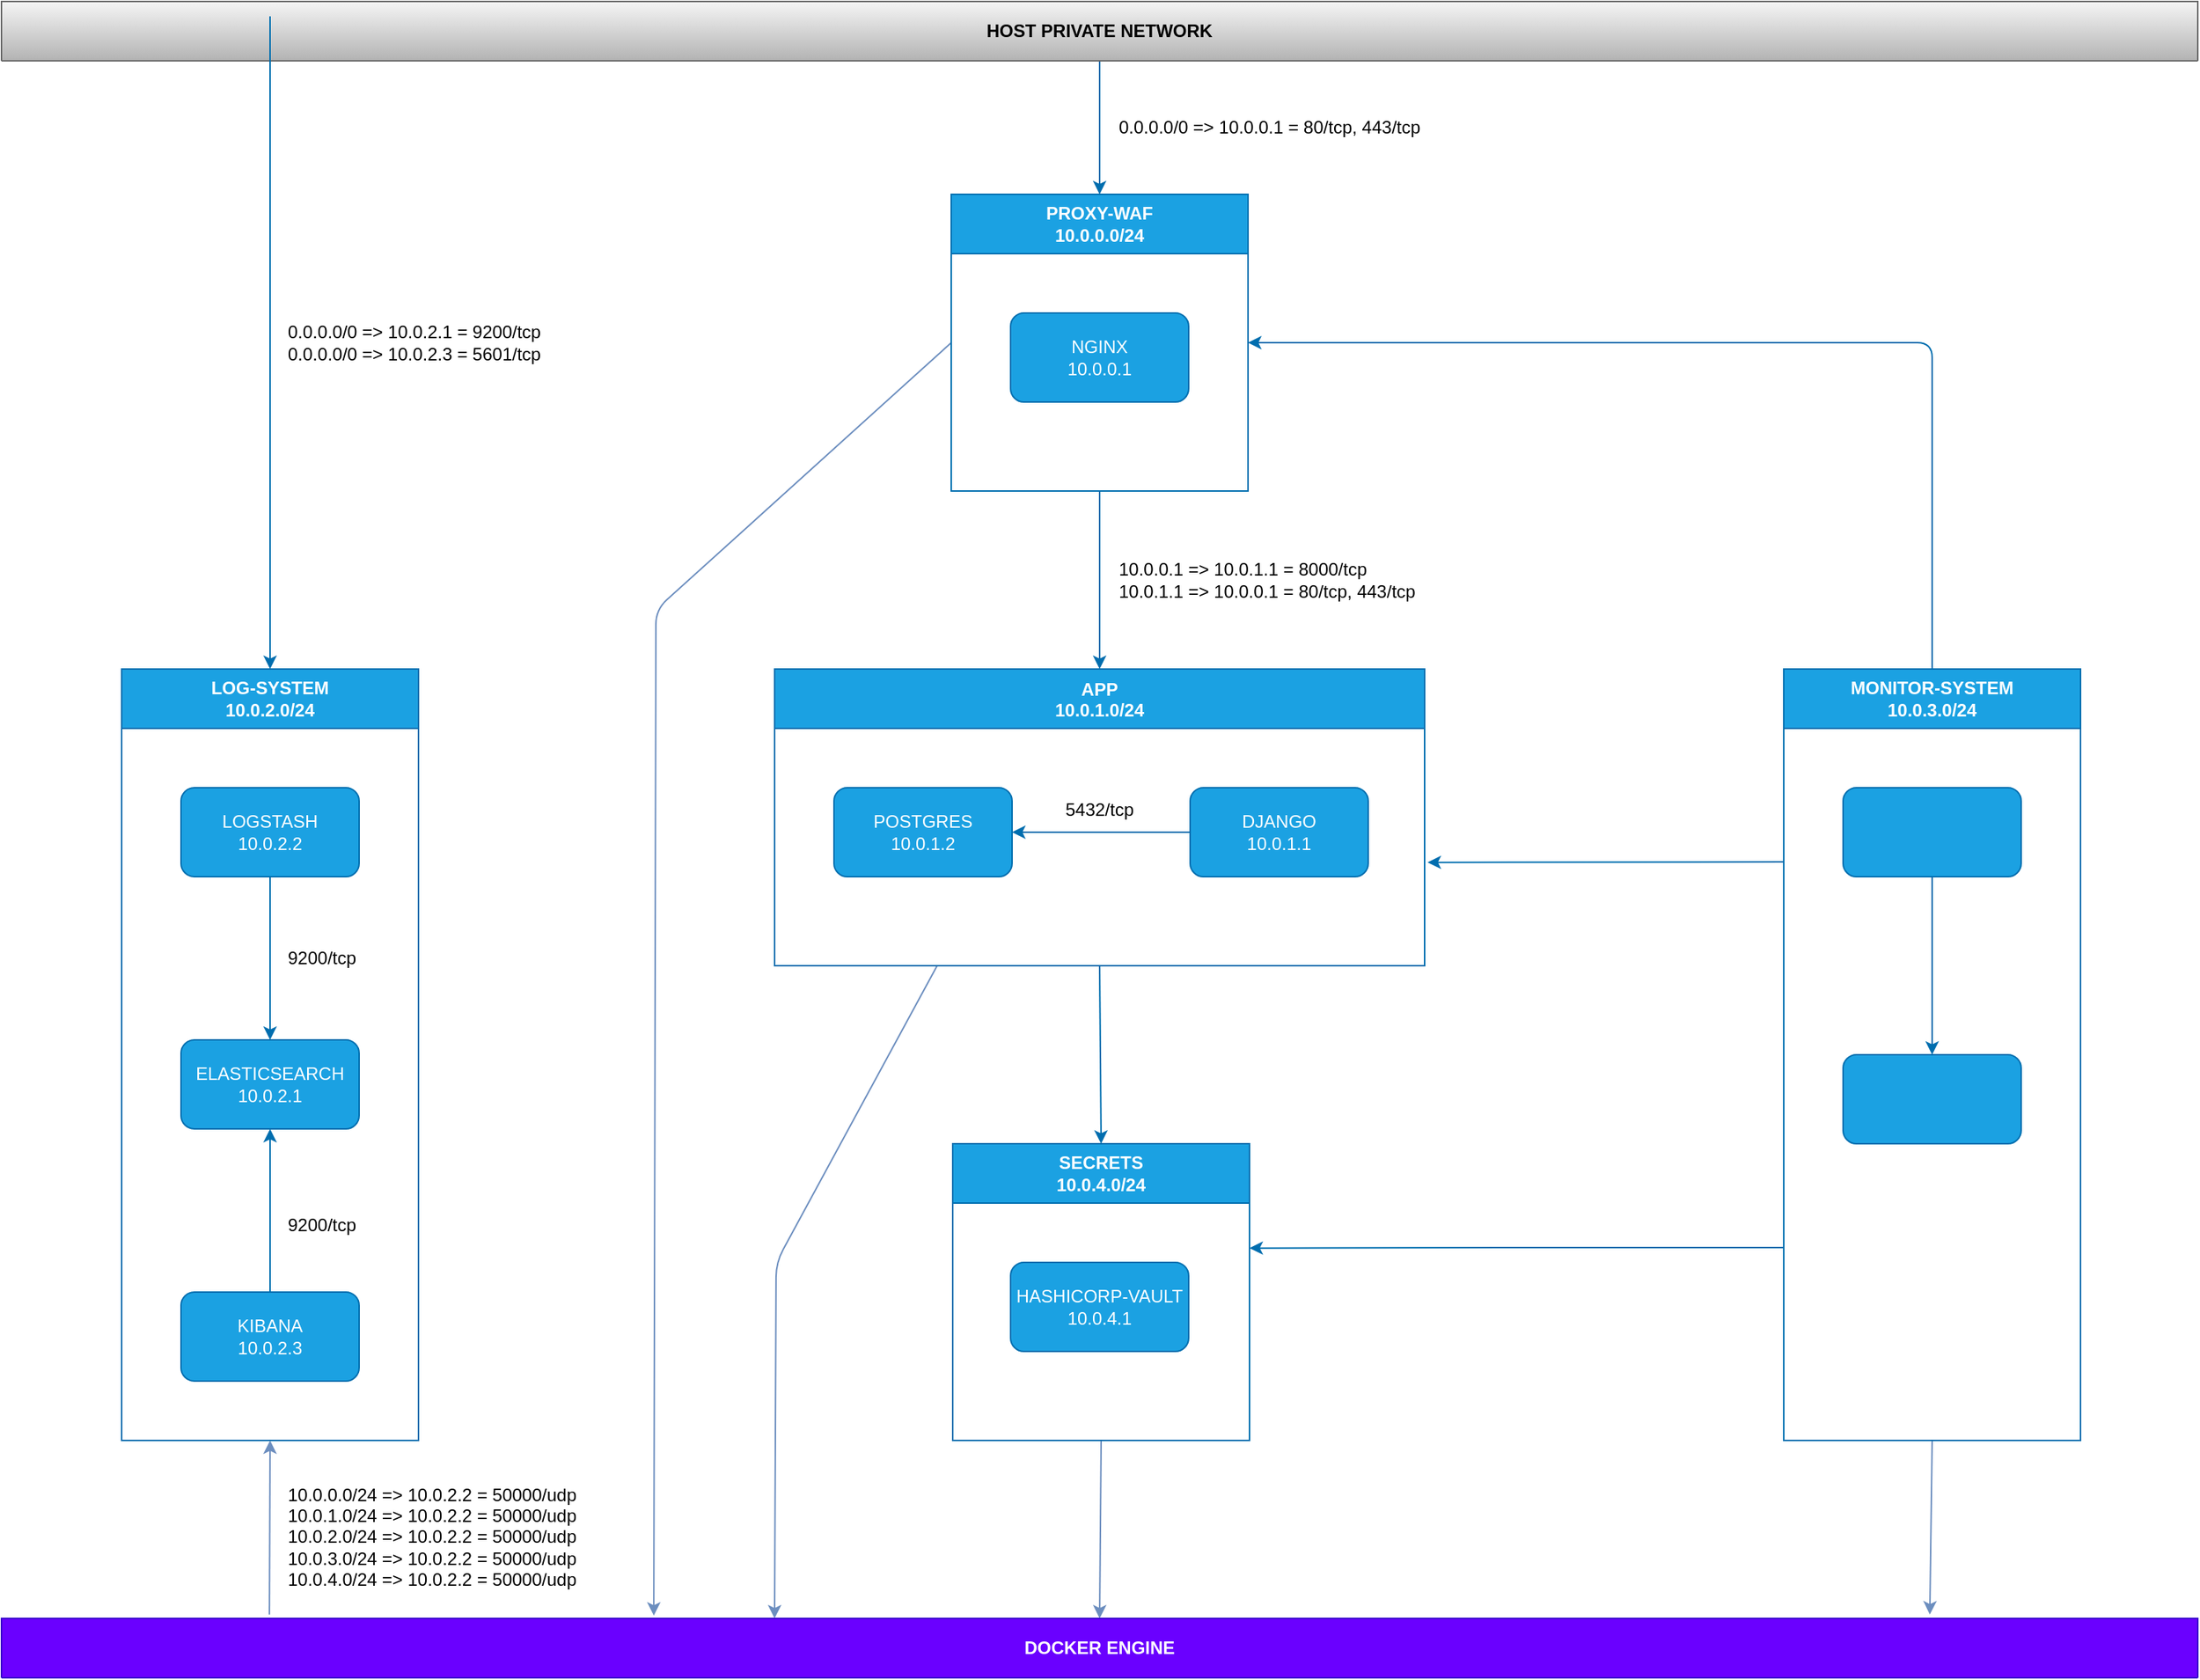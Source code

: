 <mxfile>
    <diagram id="2Z_CETV6rpszF2AJH84o" name="Page-1">
        <mxGraphModel dx="1849" dy="1428" grid="1" gridSize="10" guides="1" tooltips="1" connect="1" arrows="1" fold="1" page="0" pageScale="1" pageWidth="850" pageHeight="1100" math="0" shadow="0">
            <root>
                <mxCell id="0"/>
                <mxCell id="1" parent="0"/>
                <mxCell id="32" style="edgeStyle=none;html=1;exitX=0.5;exitY=1;exitDx=0;exitDy=0;fontColor=#262626;fillColor=#1ba1e2;strokeColor=#006EAF;entryX=0.5;entryY=0;entryDx=0;entryDy=0;" parent="1" source="33" target="12" edge="1">
                    <mxGeometry relative="1" as="geometry">
                        <mxPoint x="510" y="390" as="targetPoint"/>
                    </mxGeometry>
                </mxCell>
                <mxCell id="41" style="edgeStyle=none;html=1;exitX=0.5;exitY=1;exitDx=0;exitDy=0;entryX=0.5;entryY=0;entryDx=0;entryDy=0;fillColor=#1ba1e2;strokeColor=#006EAF;" parent="1" source="12" target="38" edge="1">
                    <mxGeometry relative="1" as="geometry"/>
                </mxCell>
                <mxCell id="79" style="edgeStyle=none;html=1;exitX=0.25;exitY=1;exitDx=0;exitDy=0;fillColor=#dae8fc;strokeColor=#6c8ebf;entryX=0.352;entryY=0;entryDx=0;entryDy=0;entryPerimeter=0;" parent="1" source="12" target="77" edge="1">
                    <mxGeometry relative="1" as="geometry">
                        <Array as="points">
                            <mxPoint x="201" y="800"/>
                        </Array>
                        <mxPoint x="201" y="1080" as="targetPoint"/>
                    </mxGeometry>
                </mxCell>
                <mxCell id="12" value="APP&#10;10.0.1.0/24" style="swimlane;startSize=40;swimlaneFillColor=none;rounded=0;glass=0;shadow=0;swimlaneLine=1;fillColor=#1ba1e2;strokeColor=#006EAF;fontColor=#ffffff;" parent="1" vertex="1">
                    <mxGeometry x="200" y="400" width="438" height="200" as="geometry">
                        <mxRectangle x="320" y="320" width="50" height="40" as="alternateBounds"/>
                    </mxGeometry>
                </mxCell>
                <mxCell id="15" value="POSTGRES&lt;br&gt;10.0.1.2" style="rounded=1;whiteSpace=wrap;html=1;fillColor=#1ba1e2;fontColor=#ffffff;strokeColor=#006EAF;" parent="12" vertex="1">
                    <mxGeometry x="40" y="80" width="120" height="60" as="geometry"/>
                </mxCell>
                <mxCell id="20" style="edgeStyle=none;html=1;exitX=0;exitY=0.5;exitDx=0;exitDy=0;entryX=1;entryY=0.5;entryDx=0;entryDy=0;fillColor=#1ba1e2;strokeColor=#006EAF;" parent="12" source="16" target="15" edge="1">
                    <mxGeometry relative="1" as="geometry"/>
                </mxCell>
                <mxCell id="16" value="DJANGO&lt;br&gt;10.0.1.1" style="rounded=1;whiteSpace=wrap;html=1;shadow=0;fillColor=#1ba1e2;fontColor=#ffffff;strokeColor=#006EAF;" parent="12" vertex="1">
                    <mxGeometry x="280" y="80" width="120" height="60" as="geometry"/>
                </mxCell>
                <mxCell id="22" value="5432/tcp" style="text;html=1;strokeColor=none;fillColor=none;align=center;verticalAlign=middle;whiteSpace=wrap;rounded=0;" parent="12" vertex="1">
                    <mxGeometry x="189" y="80" width="60" height="30" as="geometry"/>
                </mxCell>
                <mxCell id="28" value="10.0.0.1 =&amp;gt; 10.0.1.1 = 8000/tcp&lt;br&gt;10.0.1.1 =&amp;gt; 10.0.0.1 = 80/tcp, 443/tcp" style="text;html=1;align=left;verticalAlign=middle;resizable=0;points=[];autosize=1;strokeColor=none;fillColor=none;" parent="1" vertex="1">
                    <mxGeometry x="430" y="320" width="220" height="40" as="geometry"/>
                </mxCell>
                <mxCell id="80" style="edgeStyle=none;html=1;exitX=0;exitY=0.5;exitDx=0;exitDy=0;entryX=0.297;entryY=-0.048;entryDx=0;entryDy=0;fillColor=#dae8fc;strokeColor=#6c8ebf;entryPerimeter=0;" parent="1" source="33" target="77" edge="1">
                    <mxGeometry relative="1" as="geometry">
                        <Array as="points">
                            <mxPoint x="120" y="360"/>
                        </Array>
                    </mxGeometry>
                </mxCell>
                <mxCell id="33" value="PROXY-WAF&lt;br&gt;10.0.0.0/24" style="swimlane;whiteSpace=wrap;html=1;fillColor=#1ba1e2;strokeColor=#006EAF;fontColor=#ffffff;startSize=40;" parent="1" vertex="1">
                    <mxGeometry x="319" y="80" width="200" height="200" as="geometry"/>
                </mxCell>
                <mxCell id="9" value="NGINX&lt;br&gt;10.0.0.1" style="rounded=1;whiteSpace=wrap;html=1;fillColor=#1ba1e2;fontColor=#ffffff;strokeColor=#006EAF;" parent="33" vertex="1">
                    <mxGeometry x="40" y="80" width="120" height="60" as="geometry"/>
                </mxCell>
                <mxCell id="37" style="edgeStyle=none;html=1;exitX=0.5;exitY=1;exitDx=0;exitDy=0;entryX=0.5;entryY=0;entryDx=0;entryDy=0;fillColor=#1ba1e2;strokeColor=#006EAF;" parent="1" source="34" target="33" edge="1">
                    <mxGeometry relative="1" as="geometry"/>
                </mxCell>
                <mxCell id="34" value="HOST PRIVATE NETWORK" style="swimlane;whiteSpace=wrap;html=1;startSize=40;fillColor=#f5f5f5;gradientColor=#b3b3b3;strokeColor=#666666;" parent="1" vertex="1">
                    <mxGeometry x="-321" y="-50" width="1480" height="40" as="geometry"/>
                </mxCell>
                <mxCell id="81" style="edgeStyle=none;html=1;exitX=0.5;exitY=1;exitDx=0;exitDy=0;entryX=0.5;entryY=0;entryDx=0;entryDy=0;fillColor=#dae8fc;strokeColor=#6c8ebf;" parent="1" source="38" target="77" edge="1">
                    <mxGeometry relative="1" as="geometry"/>
                </mxCell>
                <mxCell id="38" value="SECRETS&lt;br&gt;10.0.4.0/24" style="swimlane;whiteSpace=wrap;html=1;startSize=40;fillColor=#1ba1e2;fontColor=#ffffff;strokeColor=#006EAF;" parent="1" vertex="1">
                    <mxGeometry x="320" y="720" width="200" height="200" as="geometry"/>
                </mxCell>
                <mxCell id="40" value="HASHICORP-VAULT&lt;br&gt;10.0.4.1" style="rounded=1;whiteSpace=wrap;html=1;fillColor=#1ba1e2;strokeColor=#006EAF;fontColor=#ffffff;" parent="38" vertex="1">
                    <mxGeometry x="39" y="80" width="120" height="60" as="geometry"/>
                </mxCell>
                <mxCell id="82" style="edgeStyle=none;html=1;exitX=0.5;exitY=1;exitDx=0;exitDy=0;entryX=0.878;entryY=-0.066;entryDx=0;entryDy=0;entryPerimeter=0;fillColor=#dae8fc;strokeColor=#6c8ebf;" parent="1" source="43" target="77" edge="1">
                    <mxGeometry relative="1" as="geometry"/>
                </mxCell>
                <mxCell id="86" style="edgeStyle=none;html=1;exitX=0.5;exitY=0;exitDx=0;exitDy=0;entryX=1;entryY=0.5;entryDx=0;entryDy=0;fillColor=#1ba1e2;strokeColor=#006EAF;" parent="1" source="43" target="33" edge="1">
                    <mxGeometry relative="1" as="geometry">
                        <Array as="points">
                            <mxPoint x="980" y="180"/>
                        </Array>
                    </mxGeometry>
                </mxCell>
                <mxCell id="87" style="edgeStyle=none;html=1;exitX=0;exitY=0.75;exitDx=0;exitDy=0;fillColor=#1ba1e2;strokeColor=#006EAF;" parent="1" source="43" edge="1">
                    <mxGeometry relative="1" as="geometry">
                        <mxPoint x="520" y="790.333" as="targetPoint"/>
                        <Array as="points">
                            <mxPoint x="700" y="790"/>
                        </Array>
                    </mxGeometry>
                </mxCell>
                <mxCell id="88" style="edgeStyle=none;html=1;exitX=0;exitY=0.25;exitDx=0;exitDy=0;fillColor=#1ba1e2;strokeColor=#006EAF;" parent="1" source="43" edge="1">
                    <mxGeometry relative="1" as="geometry">
                        <mxPoint x="640" y="530.333" as="targetPoint"/>
                    </mxGeometry>
                </mxCell>
                <mxCell id="43" value="MONITOR-SYSTEM&lt;br&gt;10.0.3.0/24" style="swimlane;whiteSpace=wrap;html=1;startSize=40;fillColor=#1ba1e2;fontColor=#ffffff;strokeColor=#006EAF;" parent="1" vertex="1">
                    <mxGeometry x="880" y="400" width="200" height="520" as="geometry"/>
                </mxCell>
                <mxCell id="54" value="" style="edgeStyle=none;html=1;fillColor=#1ba1e2;strokeColor=#006EAF;" parent="43" source="52" target="53" edge="1">
                    <mxGeometry relative="1" as="geometry"/>
                </mxCell>
                <mxCell id="52" value="" style="rounded=1;whiteSpace=wrap;html=1;fillColor=#1ba1e2;fontColor=#ffffff;strokeColor=#006EAF;" parent="43" vertex="1">
                    <mxGeometry x="40" y="80" width="120" height="60" as="geometry"/>
                </mxCell>
                <mxCell id="53" value="" style="rounded=1;whiteSpace=wrap;html=1;fillColor=#1ba1e2;fontColor=#ffffff;strokeColor=#006EAF;" parent="43" vertex="1">
                    <mxGeometry x="40" y="260" width="120" height="60" as="geometry"/>
                </mxCell>
                <mxCell id="55" style="edgeStyle=none;html=1;entryX=0.5;entryY=0;entryDx=0;entryDy=0;fillColor=#1ba1e2;strokeColor=#006EAF;" parent="1" target="44" edge="1">
                    <mxGeometry relative="1" as="geometry">
                        <mxPoint x="-140" y="-30" as="targetPoint"/>
                        <mxPoint x="-140" y="-40" as="sourcePoint"/>
                    </mxGeometry>
                </mxCell>
                <mxCell id="44" value="LOG-SYSTEM&lt;br&gt;10.0.2.0/24" style="swimlane;whiteSpace=wrap;html=1;startSize=40;fillColor=#1ba1e2;fontColor=#ffffff;strokeColor=#006EAF;" parent="1" vertex="1">
                    <mxGeometry x="-240" y="400" width="200" height="520" as="geometry"/>
                </mxCell>
                <mxCell id="46" value="ELASTICSEARCH&lt;br&gt;10.0.2.1" style="rounded=1;whiteSpace=wrap;html=1;fillColor=#1ba1e2;fontColor=#ffffff;strokeColor=#006EAF;" parent="44" vertex="1">
                    <mxGeometry x="40" y="250" width="120" height="60" as="geometry"/>
                </mxCell>
                <mxCell id="70" style="edgeStyle=none;html=1;entryX=0.5;entryY=0;entryDx=0;entryDy=0;fillColor=#1ba1e2;strokeColor=#006EAF;" parent="44" source="48" target="46" edge="1">
                    <mxGeometry relative="1" as="geometry"/>
                </mxCell>
                <mxCell id="48" value="LOGSTASH&lt;br&gt;10.0.2.2" style="rounded=1;whiteSpace=wrap;html=1;fillColor=#1ba1e2;fontColor=#ffffff;strokeColor=#006EAF;" parent="44" vertex="1">
                    <mxGeometry x="40" y="80" width="120" height="60" as="geometry"/>
                </mxCell>
                <mxCell id="67" style="edgeStyle=none;html=1;exitX=0.5;exitY=0;exitDx=0;exitDy=0;entryX=0.5;entryY=1;entryDx=0;entryDy=0;fillColor=#1ba1e2;strokeColor=#006EAF;" parent="44" source="50" target="46" edge="1">
                    <mxGeometry relative="1" as="geometry"/>
                </mxCell>
                <mxCell id="50" value="KIBANA&lt;br&gt;10.0.2.3" style="rounded=1;whiteSpace=wrap;html=1;fillColor=#1ba1e2;fontColor=#ffffff;strokeColor=#006EAF;" parent="44" vertex="1">
                    <mxGeometry x="40" y="420" width="120" height="60" as="geometry"/>
                </mxCell>
                <mxCell id="71" value="9200/tcp" style="text;html=1;align=left;verticalAlign=middle;resizable=0;points=[];autosize=1;strokeColor=none;fillColor=none;" parent="44" vertex="1">
                    <mxGeometry x="110" y="180" width="70" height="30" as="geometry"/>
                </mxCell>
                <mxCell id="72" value="&lt;span style=&quot;&quot;&gt;9200/tcp&lt;/span&gt;" style="text;html=1;align=left;verticalAlign=middle;resizable=0;points=[];autosize=1;strokeColor=none;fillColor=none;" parent="44" vertex="1">
                    <mxGeometry x="110" y="360" width="70" height="30" as="geometry"/>
                </mxCell>
                <mxCell id="57" value="0.0.0.0/0 =&amp;gt; 10.0.2.1 = 9200/tcp&lt;br&gt;0.0.0.0/0 =&amp;gt; 10.0.2.3 = 5601/tcp" style="text;html=1;align=left;verticalAlign=middle;resizable=0;points=[];autosize=1;strokeColor=none;fillColor=none;" parent="1" vertex="1">
                    <mxGeometry x="-130" y="160" width="190" height="40" as="geometry"/>
                </mxCell>
                <mxCell id="59" value="0.0.0.0/0 =&amp;gt; 10.0.0.1 = 80/tcp, 443/tcp" style="text;html=1;align=left;verticalAlign=middle;resizable=0;points=[];autosize=1;strokeColor=none;fillColor=none;" parent="1" vertex="1">
                    <mxGeometry x="430" y="20" width="230" height="30" as="geometry"/>
                </mxCell>
                <mxCell id="84" style="edgeStyle=none;html=1;exitX=0.122;exitY=-0.067;exitDx=0;exitDy=0;entryX=0.5;entryY=1;entryDx=0;entryDy=0;exitPerimeter=0;fillColor=#dae8fc;strokeColor=#6c8ebf;" parent="1" source="77" target="44" edge="1">
                    <mxGeometry relative="1" as="geometry"/>
                </mxCell>
                <mxCell id="77" value="DOCKER ENGINE" style="swimlane;whiteSpace=wrap;html=1;startSize=40;fillColor=#6a00ff;strokeColor=#3700CC;fontColor=#ffffff;" parent="1" vertex="1">
                    <mxGeometry x="-321" y="1040" width="1480" height="40" as="geometry"/>
                </mxCell>
                <mxCell id="85" value="10.0.0.0/24 =&amp;gt; 10.0.2.2 = 50000/udp&lt;br&gt;10.0.1.0/24 =&amp;gt; 10.0.2.2 = 50000/udp&lt;br&gt;10.0.2.0/24 =&amp;gt; 10.0.2.2 = 50000/udp&lt;br&gt;10.0.3.0/24 =&amp;gt; 10.0.2.2 = 50000/udp&lt;br&gt;10.0.4.0/24 =&amp;gt; 10.0.2.2 = 50000/udp" style="text;html=1;align=left;verticalAlign=middle;resizable=0;points=[];autosize=1;strokeColor=none;fillColor=none;" parent="1" vertex="1">
                    <mxGeometry x="-130" y="940" width="220" height="90" as="geometry"/>
                </mxCell>
            </root>
        </mxGraphModel>
    </diagram>
</mxfile>
